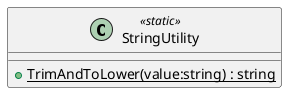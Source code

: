 @startuml
class StringUtility <<static>> {
    + {static} TrimAndToLower(value:string) : string
}
@enduml
